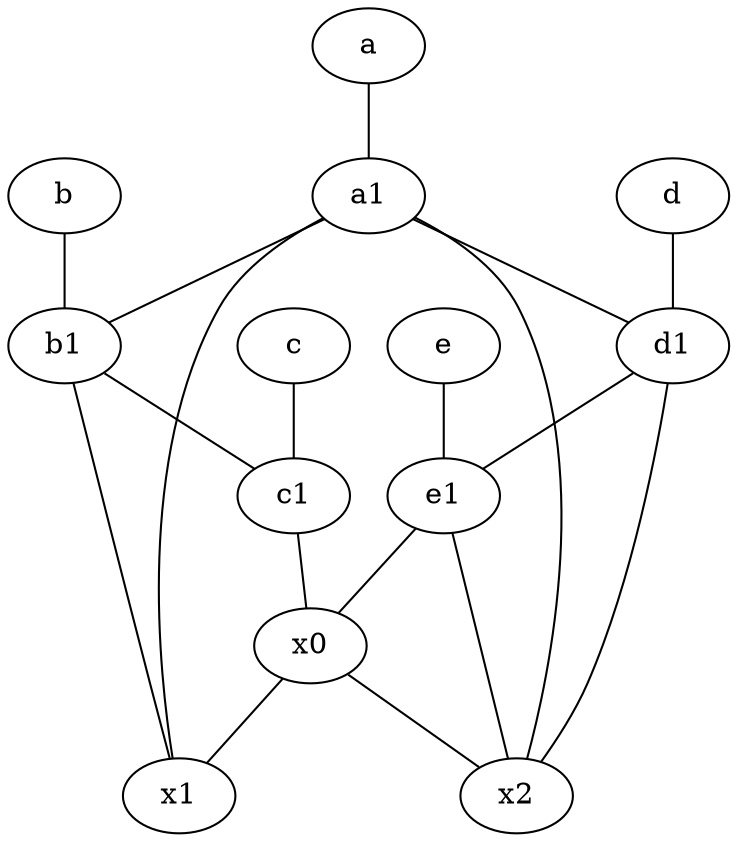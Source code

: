 graph {
	node [labelfontsize=50]
	a1 [labelfontsize=50 pos="8,3!"]
	c1 [labelfontsize=50 pos="4.5,3!"]
	c [labelfontsize=50 pos="4.5,2!"]
	b1 [labelfontsize=50 pos="9,4!"]
	x0 [labelfontsize=50]
	x1 [labelfontsize=50]
	a [labelfontsize=50 pos="8,2!"]
	d [labelfontsize=50 pos="2,5!"]
	e1 [labelfontsize=50 pos="7,7!"]
	x2 [labelfontsize=50]
	b [labelfontsize=50 pos="10,4!"]
	d1 [labelfontsize=50 pos="3,5!"]
	e [labelfontsize=50 pos="7,9!"]
	x0 -- x1
	e -- e1
	d -- d1
	b1 -- c1
	e1 -- x0
	e1 -- x2
	c1 -- x0
	a1 -- b1
	d1 -- e1
	a1 -- x1
	x0 -- x2
	d1 -- x2
	b1 -- x1
	c -- c1
	a -- a1
	a1 -- d1
	b -- b1
	a1 -- x2
}
